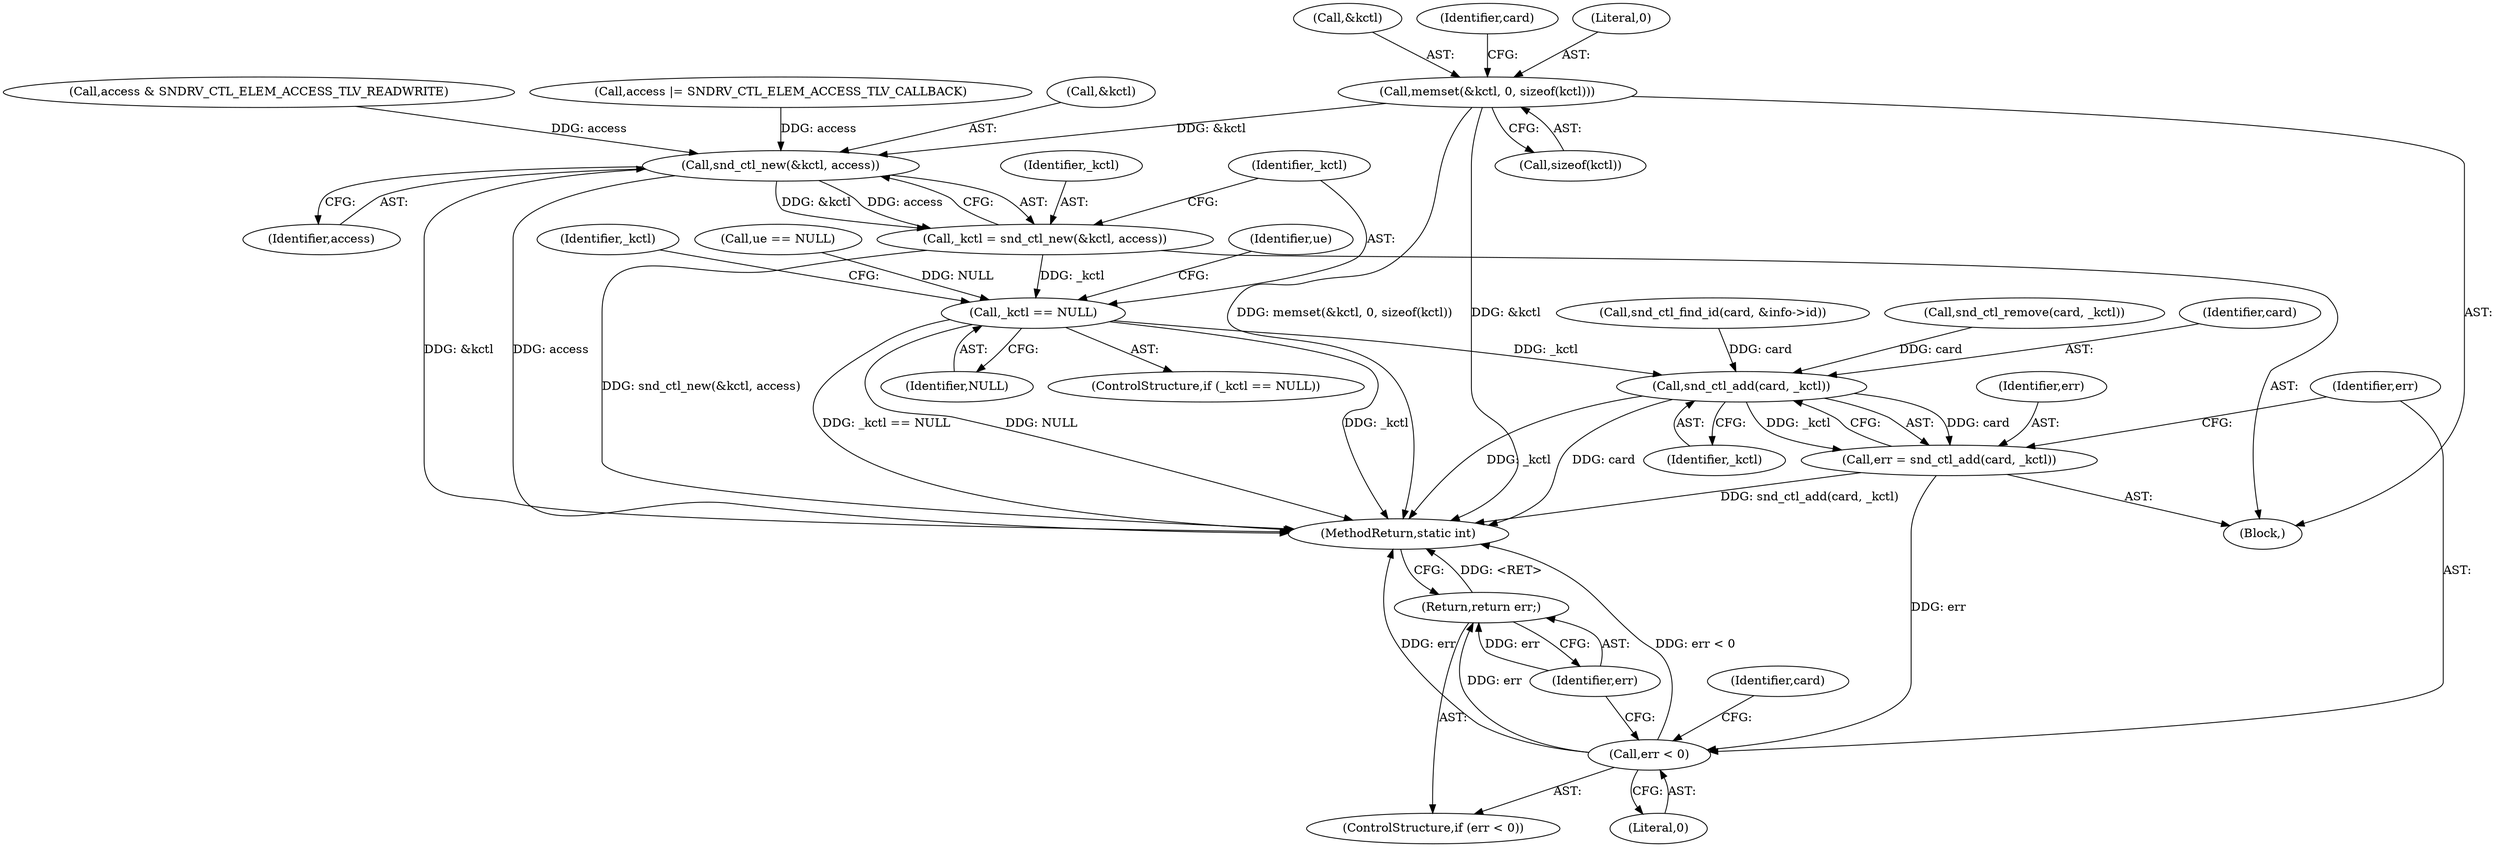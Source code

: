 digraph "0_linux_07f4d9d74a04aa7c72c5dae0ef97565f28f17b92@API" {
"1000164" [label="(Call,memset(&kctl, 0, sizeof(kctl)))"];
"1000476" [label="(Call,snd_ctl_new(&kctl, access))"];
"1000474" [label="(Call,_kctl = snd_ctl_new(&kctl, access))"];
"1000481" [label="(Call,_kctl == NULL)"];
"1000521" [label="(Call,snd_ctl_add(card, _kctl))"];
"1000519" [label="(Call,err = snd_ctl_add(card, _kctl))"];
"1000525" [label="(Call,err < 0)"];
"1000528" [label="(Return,return err;)"];
"1000528" [label="(Return,return err;)"];
"1000475" [label="(Identifier,_kctl)"];
"1000295" [label="(Call,access |= SNDRV_CTL_ELEM_ACCESS_TLV_CALLBACK)"];
"1000529" [label="(Identifier,err)"];
"1000522" [label="(Identifier,card)"];
"1000407" [label="(Call,ue == NULL)"];
"1000479" [label="(Identifier,access)"];
"1000521" [label="(Call,snd_ctl_add(card, _kctl))"];
"1000480" [label="(ControlStructure,if (_kctl == NULL))"];
"1000523" [label="(Identifier,_kctl)"];
"1000177" [label="(Call,snd_ctl_find_id(card, &info->id))"];
"1000524" [label="(ControlStructure,if (err < 0))"];
"1000487" [label="(Identifier,ue)"];
"1000476" [label="(Call,snd_ctl_new(&kctl, access))"];
"1000526" [label="(Identifier,err)"];
"1000483" [label="(Identifier,NULL)"];
"1000474" [label="(Call,_kctl = snd_ctl_new(&kctl, access))"];
"1000527" [label="(Literal,0)"];
"1000165" [label="(Call,&kctl)"];
"1000519" [label="(Call,err = snd_ctl_add(card, _kctl))"];
"1000477" [label="(Call,&kctl)"];
"1000284" [label="(Call,access & SNDRV_CTL_ELEM_ACCESS_TLV_READWRITE)"];
"1000193" [label="(Call,snd_ctl_remove(card, _kctl))"];
"1000173" [label="(Identifier,card)"];
"1000167" [label="(Literal,0)"];
"1000104" [label="(Block,)"];
"1000533" [label="(Identifier,card)"];
"1000520" [label="(Identifier,err)"];
"1000546" [label="(MethodReturn,static int)"];
"1000481" [label="(Call,_kctl == NULL)"];
"1000168" [label="(Call,sizeof(kctl))"];
"1000482" [label="(Identifier,_kctl)"];
"1000525" [label="(Call,err < 0)"];
"1000496" [label="(Identifier,_kctl)"];
"1000164" [label="(Call,memset(&kctl, 0, sizeof(kctl)))"];
"1000164" -> "1000104"  [label="AST: "];
"1000164" -> "1000168"  [label="CFG: "];
"1000165" -> "1000164"  [label="AST: "];
"1000167" -> "1000164"  [label="AST: "];
"1000168" -> "1000164"  [label="AST: "];
"1000173" -> "1000164"  [label="CFG: "];
"1000164" -> "1000546"  [label="DDG: memset(&kctl, 0, sizeof(kctl))"];
"1000164" -> "1000546"  [label="DDG: &kctl"];
"1000164" -> "1000476"  [label="DDG: &kctl"];
"1000476" -> "1000474"  [label="AST: "];
"1000476" -> "1000479"  [label="CFG: "];
"1000477" -> "1000476"  [label="AST: "];
"1000479" -> "1000476"  [label="AST: "];
"1000474" -> "1000476"  [label="CFG: "];
"1000476" -> "1000546"  [label="DDG: access"];
"1000476" -> "1000546"  [label="DDG: &kctl"];
"1000476" -> "1000474"  [label="DDG: &kctl"];
"1000476" -> "1000474"  [label="DDG: access"];
"1000284" -> "1000476"  [label="DDG: access"];
"1000295" -> "1000476"  [label="DDG: access"];
"1000474" -> "1000104"  [label="AST: "];
"1000475" -> "1000474"  [label="AST: "];
"1000482" -> "1000474"  [label="CFG: "];
"1000474" -> "1000546"  [label="DDG: snd_ctl_new(&kctl, access)"];
"1000474" -> "1000481"  [label="DDG: _kctl"];
"1000481" -> "1000480"  [label="AST: "];
"1000481" -> "1000483"  [label="CFG: "];
"1000482" -> "1000481"  [label="AST: "];
"1000483" -> "1000481"  [label="AST: "];
"1000487" -> "1000481"  [label="CFG: "];
"1000496" -> "1000481"  [label="CFG: "];
"1000481" -> "1000546"  [label="DDG: NULL"];
"1000481" -> "1000546"  [label="DDG: _kctl == NULL"];
"1000481" -> "1000546"  [label="DDG: _kctl"];
"1000407" -> "1000481"  [label="DDG: NULL"];
"1000481" -> "1000521"  [label="DDG: _kctl"];
"1000521" -> "1000519"  [label="AST: "];
"1000521" -> "1000523"  [label="CFG: "];
"1000522" -> "1000521"  [label="AST: "];
"1000523" -> "1000521"  [label="AST: "];
"1000519" -> "1000521"  [label="CFG: "];
"1000521" -> "1000546"  [label="DDG: card"];
"1000521" -> "1000546"  [label="DDG: _kctl"];
"1000521" -> "1000519"  [label="DDG: card"];
"1000521" -> "1000519"  [label="DDG: _kctl"];
"1000177" -> "1000521"  [label="DDG: card"];
"1000193" -> "1000521"  [label="DDG: card"];
"1000519" -> "1000104"  [label="AST: "];
"1000520" -> "1000519"  [label="AST: "];
"1000526" -> "1000519"  [label="CFG: "];
"1000519" -> "1000546"  [label="DDG: snd_ctl_add(card, _kctl)"];
"1000519" -> "1000525"  [label="DDG: err"];
"1000525" -> "1000524"  [label="AST: "];
"1000525" -> "1000527"  [label="CFG: "];
"1000526" -> "1000525"  [label="AST: "];
"1000527" -> "1000525"  [label="AST: "];
"1000529" -> "1000525"  [label="CFG: "];
"1000533" -> "1000525"  [label="CFG: "];
"1000525" -> "1000546"  [label="DDG: err < 0"];
"1000525" -> "1000546"  [label="DDG: err"];
"1000525" -> "1000528"  [label="DDG: err"];
"1000528" -> "1000524"  [label="AST: "];
"1000528" -> "1000529"  [label="CFG: "];
"1000529" -> "1000528"  [label="AST: "];
"1000546" -> "1000528"  [label="CFG: "];
"1000528" -> "1000546"  [label="DDG: <RET>"];
"1000529" -> "1000528"  [label="DDG: err"];
}
